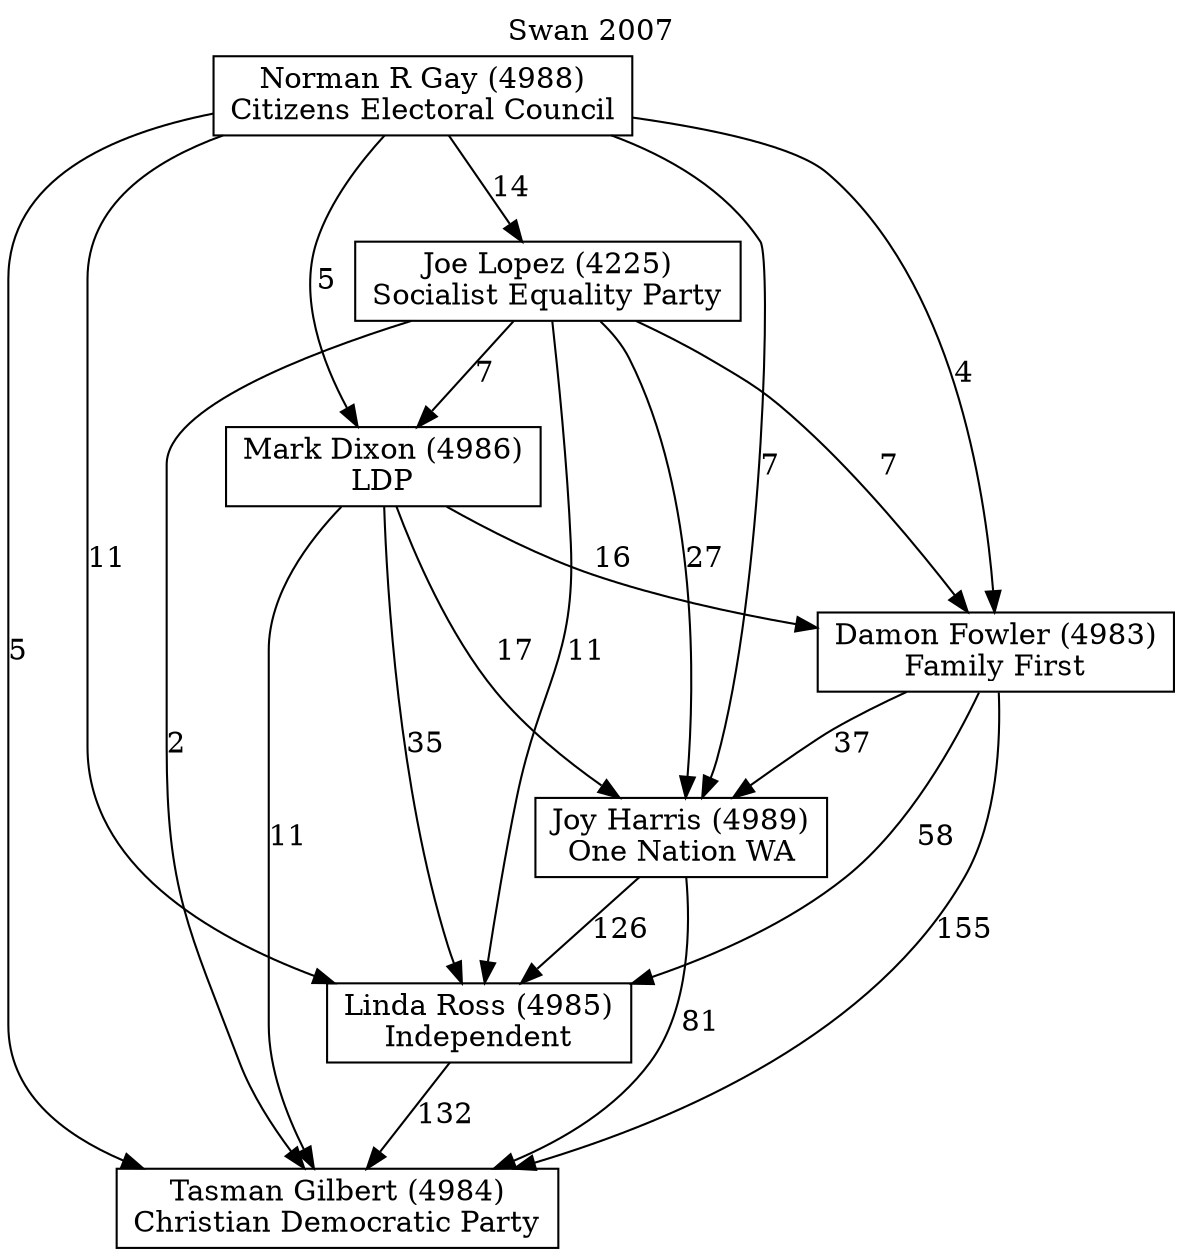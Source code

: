 // House preference flow
digraph "Tasman Gilbert (4984)_Swan_2007" {
	graph [label="Swan 2007" labelloc=t mclimit=2]
	node [shape=box]
	"Tasman Gilbert (4984)" [label="Tasman Gilbert (4984)
Christian Democratic Party"]
	"Linda Ross (4985)" [label="Linda Ross (4985)
Independent"]
	"Joy Harris (4989)" [label="Joy Harris (4989)
One Nation WA"]
	"Damon Fowler (4983)" [label="Damon Fowler (4983)
Family First"]
	"Mark Dixon (4986)" [label="Mark Dixon (4986)
LDP"]
	"Joe Lopez (4225)" [label="Joe Lopez (4225)
Socialist Equality Party"]
	"Norman R Gay (4988)" [label="Norman R Gay (4988)
Citizens Electoral Council"]
	"Linda Ross (4985)" -> "Tasman Gilbert (4984)" [label=132]
	"Joy Harris (4989)" -> "Linda Ross (4985)" [label=126]
	"Damon Fowler (4983)" -> "Joy Harris (4989)" [label=37]
	"Mark Dixon (4986)" -> "Damon Fowler (4983)" [label=16]
	"Joe Lopez (4225)" -> "Mark Dixon (4986)" [label=7]
	"Norman R Gay (4988)" -> "Joe Lopez (4225)" [label=14]
	"Joy Harris (4989)" -> "Tasman Gilbert (4984)" [label=81]
	"Damon Fowler (4983)" -> "Tasman Gilbert (4984)" [label=155]
	"Mark Dixon (4986)" -> "Tasman Gilbert (4984)" [label=11]
	"Joe Lopez (4225)" -> "Tasman Gilbert (4984)" [label=2]
	"Norman R Gay (4988)" -> "Tasman Gilbert (4984)" [label=5]
	"Norman R Gay (4988)" -> "Mark Dixon (4986)" [label=5]
	"Joe Lopez (4225)" -> "Damon Fowler (4983)" [label=7]
	"Norman R Gay (4988)" -> "Damon Fowler (4983)" [label=4]
	"Mark Dixon (4986)" -> "Joy Harris (4989)" [label=17]
	"Joe Lopez (4225)" -> "Joy Harris (4989)" [label=27]
	"Norman R Gay (4988)" -> "Joy Harris (4989)" [label=7]
	"Damon Fowler (4983)" -> "Linda Ross (4985)" [label=58]
	"Mark Dixon (4986)" -> "Linda Ross (4985)" [label=35]
	"Joe Lopez (4225)" -> "Linda Ross (4985)" [label=11]
	"Norman R Gay (4988)" -> "Linda Ross (4985)" [label=11]
}
